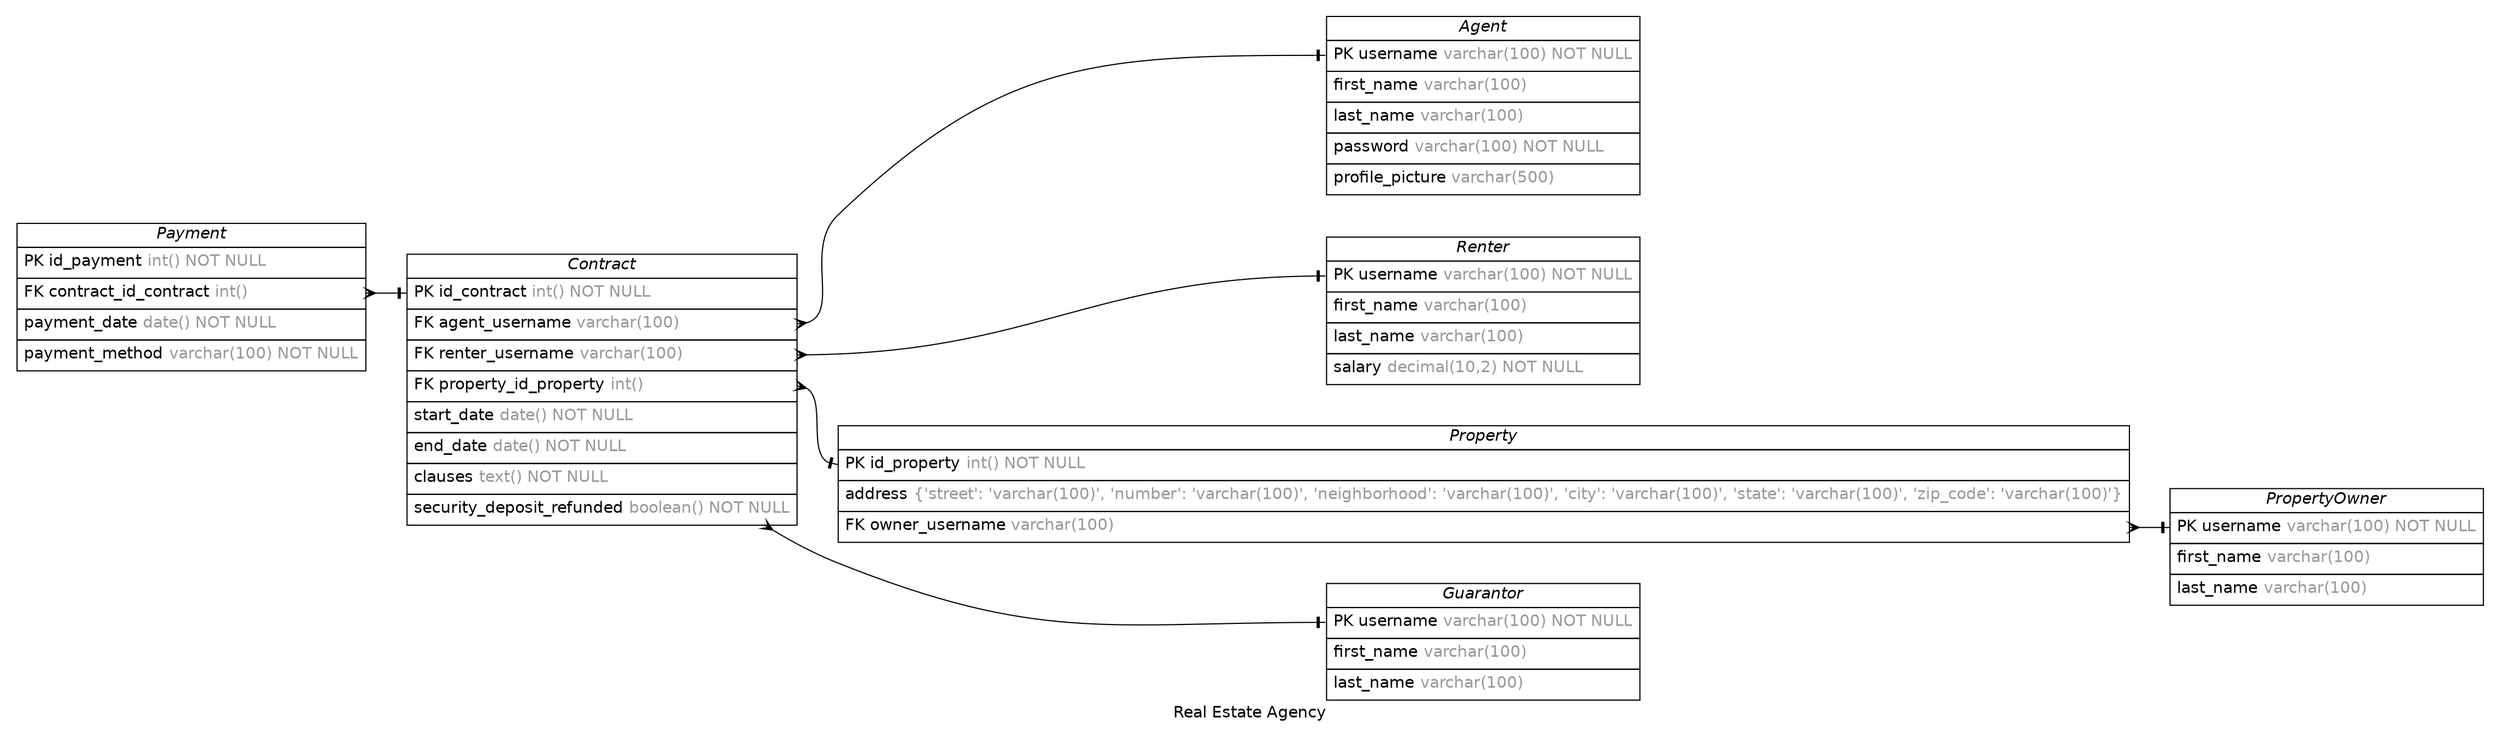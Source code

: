 /* created with ERDot < https://github.com/ehne/ERDot > */
digraph G {
    graph [
        nodesep=0.5;
        rankdir="LR";
        concentrate=true;
        splines="spline";
        fontname="Helvetica";
        pad="0.2,0.2",
        label="Real Estate Agency",
        
    ];
    
    node [shape=plain, fontname="Helvetica"];
    edge [
        dir=both,
        fontsize=12,
        arrowsize=0.9,
        penwidth=1.0,
        labelangle=32,
        labeldistance=1.8,
        fontname="Helvetica"
    ];
    
    "Agent" [ label=<
        <table border="0" cellborder="1" cellspacing="0" >
        <tr><td><i>Agent</i></td></tr>
        <tr><td port="username" align="left" cellpadding="5">PK username <font color="grey60">varchar(100) NOT NULL</font></td></tr>
        <tr><td port="first_name" align="left" cellpadding="5">first_name <font color="grey60">varchar(100)</font></td></tr>
        <tr><td port="last_name" align="left" cellpadding="5">last_name <font color="grey60">varchar(100)</font></td></tr>
        <tr><td port="password" align="left" cellpadding="5">password <font color="grey60">varchar(100) NOT NULL</font></td></tr>
        <tr><td port="profile_picture" align="left" cellpadding="5">profile_picture <font color="grey60">varchar(500)</font></td></tr>
    </table>>];
    "Renter" [ label=<
        <table border="0" cellborder="1" cellspacing="0" >
        <tr><td><i>Renter</i></td></tr>
        <tr><td port="username" align="left" cellpadding="5">PK username <font color="grey60">varchar(100) NOT NULL</font></td></tr>
        <tr><td port="first_name" align="left" cellpadding="5">first_name <font color="grey60">varchar(100)</font></td></tr>
        <tr><td port="last_name" align="left" cellpadding="5">last_name <font color="grey60">varchar(100)</font></td></tr>
        <tr><td port="salary" align="left" cellpadding="5">salary <font color="grey60">decimal(10,2) NOT NULL</font></td></tr>
    </table>>];
    "Property" [ label=<
        <table border="0" cellborder="1" cellspacing="0" >
        <tr><td><i>Property</i></td></tr>
        <tr><td port="id_property" align="left" cellpadding="5">PK id_property <font color="grey60">int() NOT NULL</font></td></tr>
        <tr><td port="address" align="left" cellpadding="5">address <font color="grey60">{&#039;street&#039;: &#039;varchar(100)&#039;, &#039;number&#039;: &#039;varchar(100)&#039;, &#039;neighborhood&#039;: &#039;varchar(100)&#039;, &#039;city&#039;: &#039;varchar(100)&#039;, &#039;state&#039;: &#039;varchar(100)&#039;, &#039;zip_code&#039;: &#039;varchar(100)&#039;}</font></td></tr>
        <tr><td port="owner_username" align="left" cellpadding="5">FK owner_username <font color="grey60">varchar(100)</font></td></tr>
    </table>>];
    "PropertyOwner" [ label=<
        <table border="0" cellborder="1" cellspacing="0" >
        <tr><td><i>PropertyOwner</i></td></tr>
        <tr><td port="username" align="left" cellpadding="5">PK username <font color="grey60">varchar(100) NOT NULL</font></td></tr>
        <tr><td port="first_name" align="left" cellpadding="5">first_name <font color="grey60">varchar(100)</font></td></tr>
        <tr><td port="last_name" align="left" cellpadding="5">last_name <font color="grey60">varchar(100)</font></td></tr>
    </table>>];
    "Contract" [ label=<
        <table border="0" cellborder="1" cellspacing="0" >
        <tr><td><i>Contract</i></td></tr>
        <tr><td port="id_contract" align="left" cellpadding="5">PK id_contract <font color="grey60">int() NOT NULL</font></td></tr>
        <tr><td port="agent_username" align="left" cellpadding="5">FK agent_username <font color="grey60">varchar(100)</font></td></tr>
        <tr><td port="renter_username" align="left" cellpadding="5">FK renter_username <font color="grey60">varchar(100)</font></td></tr>
        <tr><td port="property_id_property" align="left" cellpadding="5">FK property_id_property <font color="grey60">int()</font></td></tr>
        <tr><td port="start_date" align="left" cellpadding="5">start_date <font color="grey60">date() NOT NULL</font></td></tr>
        <tr><td port="end_date" align="left" cellpadding="5">end_date <font color="grey60">date() NOT NULL</font></td></tr>
        <tr><td port="clauses" align="left" cellpadding="5">clauses <font color="grey60">text() NOT NULL</font></td></tr>
        <tr><td port="security_deposit_refunded" align="left" cellpadding="5">security_deposit_refunded <font color="grey60">boolean() NOT NULL</font></td></tr>
    </table>>];
    "Guarantor" [ label=<
        <table border="0" cellborder="1" cellspacing="0" >
        <tr><td><i>Guarantor</i></td></tr>
        <tr><td port="username" align="left" cellpadding="5">PK username <font color="grey60">varchar(100) NOT NULL</font></td></tr>
        <tr><td port="first_name" align="left" cellpadding="5">first_name <font color="grey60">varchar(100)</font></td></tr>
        <tr><td port="last_name" align="left" cellpadding="5">last_name <font color="grey60">varchar(100)</font></td></tr>
    </table>>];
    "Payment" [ label=<
        <table border="0" cellborder="1" cellspacing="0" >
        <tr><td><i>Payment</i></td></tr>
        <tr><td port="id_payment" align="left" cellpadding="5">PK id_payment <font color="grey60">int() NOT NULL</font></td></tr>
        <tr><td port="contract_id_contract" align="left" cellpadding="5">FK contract_id_contract <font color="grey60">int()</font></td></tr>
        <tr><td port="payment_date" align="left" cellpadding="5">payment_date <font color="grey60">date() NOT NULL</font></td></tr>
        <tr><td port="payment_method" align="left" cellpadding="5">payment_method <font color="grey60">varchar(100) NOT NULL</font></td></tr>
    </table>>];

    
    "Contract":"agent_username"->"Agent":"username" [
        arrowhead=noneotee,

        arrowtail=ocrow,
    ];

    
    "Contract":"renter_username"->"Renter":"username" [
        arrowhead=noneotee,

        arrowtail=ocrow,
    ];

    
    "Contract":"property_id_property"->"Property":"id_property" [
        arrowhead=noneotee,

        arrowtail=ocrow,
    ];

    
    "Property":"owner_username"->"PropertyOwner":"username" [
        arrowhead=noneotee,

        arrowtail=ocrow,
    ];

    
    "Contract":"guarantor_username"->"Guarantor":"username" [
        arrowhead=noneotee,

        arrowtail=ocrow,
    ];

    
    "Payment":"contract_id_contract"->"Contract":"id_contract" [
        arrowhead=noneotee,

        arrowtail=ocrow,
    ];



    

}
